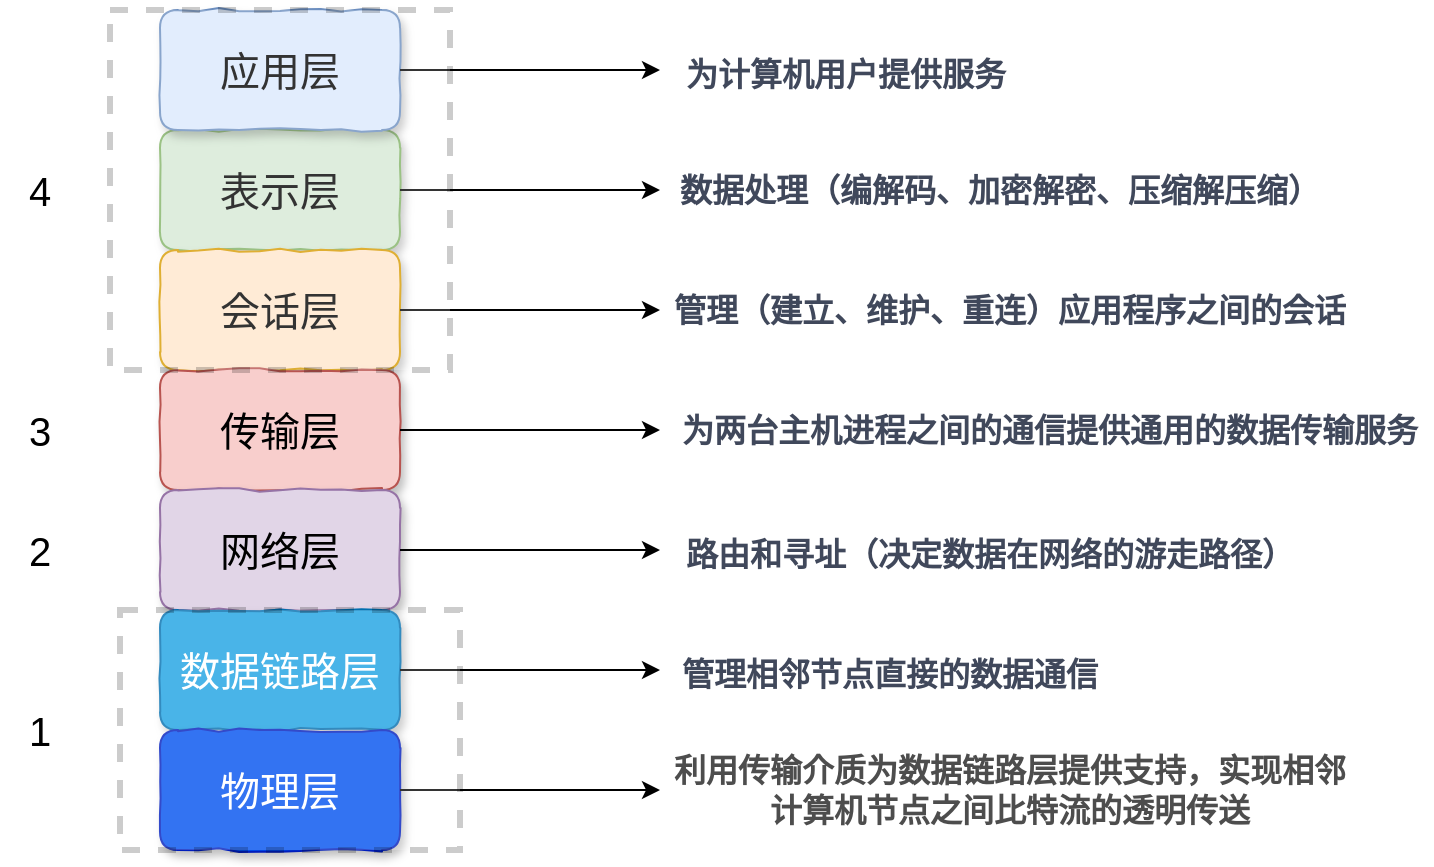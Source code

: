 <mxfile version="13.4.5" type="device"><diagram id="0XygYSvObaGfJKnrfW3A" name="Page-1"><mxGraphModel dx="1106" dy="997" grid="1" gridSize="10" guides="1" tooltips="1" connect="1" arrows="1" fold="1" page="1" pageScale="1" pageWidth="827" pageHeight="1169" math="0" shadow="0"><root><mxCell id="0"/><mxCell id="1" parent="0"/><mxCell id="ATEK8aBSimD5EV_yhx0D-31" value="表示层" style="rounded=1;whiteSpace=wrap;html=1;fontSize=20;fillColor=#d5e8d4;strokeColor=#82b366;glass=0;shadow=1;comic=1;" parent="1" vertex="1"><mxGeometry x="210" y="740" width="120" height="60" as="geometry"/></mxCell><mxCell id="ATEK8aBSimD5EV_yhx0D-32" value="应用层" style="rounded=1;whiteSpace=wrap;html=1;fontSize=20;fillColor=#dae8fc;strokeColor=#6c8ebf;glass=0;shadow=1;comic=1;" parent="1" vertex="1"><mxGeometry x="210" y="680" width="120" height="60" as="geometry"/></mxCell><mxCell id="ATEK8aBSimD5EV_yhx0D-33" value="会话层" style="rounded=1;whiteSpace=wrap;html=1;fontSize=20;fillColor=#ffe6cc;strokeColor=#d79b00;glass=0;shadow=1;comic=1;" parent="1" vertex="1"><mxGeometry x="210" y="800" width="120" height="60" as="geometry"/></mxCell><mxCell id="ATEK8aBSimD5EV_yhx0D-34" value="传输层" style="rounded=1;whiteSpace=wrap;html=1;fontSize=20;fillColor=#f8cecc;strokeColor=#b85450;glass=0;shadow=1;comic=1;" parent="1" vertex="1"><mxGeometry x="210" y="860" width="120" height="60" as="geometry"/></mxCell><mxCell id="ATEK8aBSimD5EV_yhx0D-35" value="网络层" style="rounded=1;whiteSpace=wrap;html=1;fontSize=20;fillColor=#e1d5e7;strokeColor=#9673a6;glass=0;shadow=1;comic=1;" parent="1" vertex="1"><mxGeometry x="210" y="920" width="120" height="60" as="geometry"/></mxCell><mxCell id="ATEK8aBSimD5EV_yhx0D-36" value="数据链路层" style="rounded=1;whiteSpace=wrap;html=1;fontSize=20;fillColor=#1ba1e2;strokeColor=#006EAF;fontColor=#ffffff;glass=0;shadow=1;comic=1;" parent="1" vertex="1"><mxGeometry x="210" y="980" width="120" height="60" as="geometry"/></mxCell><mxCell id="ATEK8aBSimD5EV_yhx0D-37" value="物理层" style="rounded=1;whiteSpace=wrap;html=1;fontSize=20;fillColor=#0050ef;strokeColor=#001DBC;fontColor=#ffffff;glass=0;shadow=1;comic=1;" parent="1" vertex="1"><mxGeometry x="210" y="1040" width="120" height="60" as="geometry"/></mxCell><mxCell id="ATEK8aBSimD5EV_yhx0D-38" value="1" style="text;html=1;strokeColor=none;fillColor=none;align=center;verticalAlign=middle;whiteSpace=wrap;rounded=0;fontSize=20;" parent="1" vertex="1"><mxGeometry x="130" y="1030" width="40" height="20" as="geometry"/></mxCell><mxCell id="ATEK8aBSimD5EV_yhx0D-39" value="2" style="text;html=1;strokeColor=none;fillColor=none;align=center;verticalAlign=middle;whiteSpace=wrap;rounded=0;fontSize=20;" parent="1" vertex="1"><mxGeometry x="130" y="940" width="40" height="20" as="geometry"/></mxCell><mxCell id="ATEK8aBSimD5EV_yhx0D-40" value="" style="endArrow=classic;html=1;fontSize=20;exitX=1;exitY=0.5;exitDx=0;exitDy=0;" parent="1" source="ATEK8aBSimD5EV_yhx0D-32" edge="1"><mxGeometry width="50" height="50" relative="1" as="geometry"><mxPoint x="360" y="710" as="sourcePoint"/><mxPoint x="460" y="710" as="targetPoint"/></mxGeometry></mxCell><mxCell id="ATEK8aBSimD5EV_yhx0D-41" value="&lt;span style=&quot;color: rgb(64 , 72 , 91) ; font-size: 16px ; font-weight: 600 ; background-color: rgb(255 , 255 , 255)&quot;&gt;为计算机用户提供服务&lt;/span&gt;" style="text;html=1;strokeColor=none;fillColor=none;align=center;verticalAlign=middle;whiteSpace=wrap;rounded=0;shadow=1;glass=0;comic=1;fontSize=20;" parent="1" vertex="1"><mxGeometry x="440" y="700" width="226" height="20" as="geometry"/></mxCell><mxCell id="ATEK8aBSimD5EV_yhx0D-42" value="" style="endArrow=classic;html=1;fontSize=20;exitX=1;exitY=0.5;exitDx=0;exitDy=0;" parent="1" edge="1"><mxGeometry width="50" height="50" relative="1" as="geometry"><mxPoint x="330" y="770" as="sourcePoint"/><mxPoint x="460" y="770" as="targetPoint"/></mxGeometry></mxCell><mxCell id="ATEK8aBSimD5EV_yhx0D-43" value="&lt;span style=&quot;color: rgb(64, 72, 91); font-size: 16px; font-weight: 600; background-color: rgb(255, 255, 255);&quot;&gt;数据处理（编解码、加密解密、压缩解压缩）&lt;/span&gt;" style="text;html=1;strokeColor=none;fillColor=none;align=center;verticalAlign=middle;whiteSpace=wrap;rounded=0;shadow=1;glass=0;comic=1;fontSize=16;" parent="1" vertex="1"><mxGeometry x="460" y="760" width="340" height="20" as="geometry"/></mxCell><mxCell id="ATEK8aBSimD5EV_yhx0D-44" value="" style="endArrow=classic;html=1;fontSize=20;exitX=1;exitY=0.5;exitDx=0;exitDy=0;" parent="1" edge="1"><mxGeometry width="50" height="50" relative="1" as="geometry"><mxPoint x="330" y="830" as="sourcePoint"/><mxPoint x="460" y="830" as="targetPoint"/></mxGeometry></mxCell><mxCell id="ATEK8aBSimD5EV_yhx0D-45" value="&lt;span style=&quot;color: rgb(64, 72, 91); font-size: 16px; font-weight: 600; white-space: normal; background-color: rgb(255, 255, 255);&quot;&gt;管理（建立、维护、重连）应用程序之间的会话&lt;/span&gt;" style="text;html=1;strokeColor=none;fillColor=none;align=center;verticalAlign=middle;whiteSpace=wrap;rounded=0;shadow=1;glass=0;comic=1;fontSize=16;" parent="1" vertex="1"><mxGeometry x="460" y="820" width="350" height="20" as="geometry"/></mxCell><mxCell id="ATEK8aBSimD5EV_yhx0D-46" value="" style="endArrow=classic;html=1;fontSize=20;exitX=1;exitY=0.5;exitDx=0;exitDy=0;" parent="1" edge="1"><mxGeometry width="50" height="50" relative="1" as="geometry"><mxPoint x="330" y="890" as="sourcePoint"/><mxPoint x="460" y="890" as="targetPoint"/></mxGeometry></mxCell><mxCell id="ATEK8aBSimD5EV_yhx0D-47" value="&lt;span style=&quot;box-sizing: border-box ; font-weight: 600 ; color: rgb(64 , 72 , 91) ; font-size: 16px ; background-color: rgb(255 , 255 , 255)&quot;&gt;为两台主机进程之间的通信提供通用的数据传输服务&lt;/span&gt;" style="text;html=1;strokeColor=none;fillColor=none;align=center;verticalAlign=middle;whiteSpace=wrap;rounded=0;shadow=1;glass=0;comic=1;fontSize=16;" parent="1" vertex="1"><mxGeometry x="470" y="880" width="370" height="20" as="geometry"/></mxCell><mxCell id="ATEK8aBSimD5EV_yhx0D-48" value="" style="endArrow=classic;html=1;fontSize=20;exitX=1;exitY=0.5;exitDx=0;exitDy=0;" parent="1" edge="1"><mxGeometry width="50" height="50" relative="1" as="geometry"><mxPoint x="330" y="950" as="sourcePoint"/><mxPoint x="460" y="950" as="targetPoint"/></mxGeometry></mxCell><mxCell id="ATEK8aBSimD5EV_yhx0D-49" value="" style="endArrow=classic;html=1;fontSize=20;exitX=1;exitY=0.5;exitDx=0;exitDy=0;" parent="1" edge="1"><mxGeometry width="50" height="50" relative="1" as="geometry"><mxPoint x="330" y="1010" as="sourcePoint"/><mxPoint x="460" y="1010" as="targetPoint"/></mxGeometry></mxCell><mxCell id="ATEK8aBSimD5EV_yhx0D-50" value="" style="endArrow=classic;html=1;fontSize=20;exitX=1;exitY=0.5;exitDx=0;exitDy=0;" parent="1" edge="1"><mxGeometry width="50" height="50" relative="1" as="geometry"><mxPoint x="330" y="1070" as="sourcePoint"/><mxPoint x="460" y="1070" as="targetPoint"/></mxGeometry></mxCell><mxCell id="ATEK8aBSimD5EV_yhx0D-51" value="&lt;span style=&quot;box-sizing: border-box; font-weight: 600; font-size: 16px;&quot;&gt;&lt;font style=&quot;font-size: 16px;&quot;&gt;利用传输介质为数据链路层提供支持，实现相邻计算机节点之间比特流的透明传送&lt;/font&gt;&lt;/span&gt;" style="text;html=1;strokeColor=none;fillColor=none;align=center;verticalAlign=middle;whiteSpace=wrap;rounded=0;shadow=1;glass=0;comic=1;fontSize=16;labelBackgroundColor=none;fontColor=#4D4D4D;" parent="1" vertex="1"><mxGeometry x="465" y="1060" width="340" height="20" as="geometry"/></mxCell><mxCell id="ATEK8aBSimD5EV_yhx0D-52" value="&lt;span style=&quot;box-sizing: border-box ; font-weight: 600 ; color: rgb(64 , 72 , 91) ; font-family: , , &amp;#34;segoe ui&amp;#34; , &amp;#34;helvetica&amp;#34; , &amp;#34;arial&amp;#34; , &amp;#34;apple color emoji&amp;#34; , &amp;#34;segoe ui emoji&amp;#34; , &amp;#34;segoe ui symbol&amp;#34; , &amp;#34;liberation sans&amp;#34; , &amp;#34;pingfang sc&amp;#34; , &amp;#34;microsoft yahei&amp;#34; , &amp;#34;hiragino sans gb&amp;#34; , &amp;#34;wenquanyi micro hei&amp;#34; , &amp;#34;wenquanyi zen hei&amp;#34; , &amp;#34;st heiti&amp;#34; , &amp;#34;simhei&amp;#34; , &amp;#34;simsun&amp;#34; , &amp;#34;wenquanyi zen hei sharp&amp;#34; , sans-serif ; font-size: 16px ; background-color: rgb(255 , 255 , 255)&quot;&gt;路由和寻址（决定数据在网络的游走路径）&lt;/span&gt;" style="text;html=1;strokeColor=none;fillColor=none;align=center;verticalAlign=middle;whiteSpace=wrap;rounded=0;shadow=1;glass=0;comic=1;fontSize=20;" parent="1" vertex="1"><mxGeometry x="440" y="940" width="370" height="20" as="geometry"/></mxCell><mxCell id="ATEK8aBSimD5EV_yhx0D-53" value="&lt;span style=&quot;box-sizing: border-box ; font-weight: 600 ; color: rgb(64 , 72 , 91) ; font-family: , , &amp;#34;segoe ui&amp;#34; , &amp;#34;helvetica&amp;#34; , &amp;#34;arial&amp;#34; , &amp;#34;apple color emoji&amp;#34; , &amp;#34;segoe ui emoji&amp;#34; , &amp;#34;segoe ui symbol&amp;#34; , &amp;#34;liberation sans&amp;#34; , &amp;#34;pingfang sc&amp;#34; , &amp;#34;microsoft yahei&amp;#34; , &amp;#34;hiragino sans gb&amp;#34; , &amp;#34;wenquanyi micro hei&amp;#34; , &amp;#34;wenquanyi zen hei&amp;#34; , &amp;#34;st heiti&amp;#34; , &amp;#34;simhei&amp;#34; , &amp;#34;simsun&amp;#34; , &amp;#34;wenquanyi zen hei sharp&amp;#34; , sans-serif ; font-size: 16px ; background-color: rgb(255 , 255 , 255)&quot;&gt;管理相邻节点直接的数据通信&lt;/span&gt;" style="text;html=1;strokeColor=none;fillColor=none;align=center;verticalAlign=middle;whiteSpace=wrap;rounded=0;shadow=1;glass=0;comic=1;fontSize=20;" parent="1" vertex="1"><mxGeometry x="390" y="1000" width="370" height="20" as="geometry"/></mxCell><mxCell id="ATEK8aBSimD5EV_yhx0D-54" value="" style="rounded=0;whiteSpace=wrap;html=1;opacity=20;gradientColor=none;dashed=1;strokeWidth=3;" parent="1" vertex="1"><mxGeometry x="185" y="680" width="170" height="180" as="geometry"/></mxCell><mxCell id="ATEK8aBSimD5EV_yhx0D-55" value="" style="rounded=0;whiteSpace=wrap;html=1;opacity=20;gradientColor=none;dashed=1;strokeWidth=3;" parent="1" vertex="1"><mxGeometry x="190" y="980" width="170" height="120" as="geometry"/></mxCell><mxCell id="ATEK8aBSimD5EV_yhx0D-56" value="3" style="text;html=1;strokeColor=none;fillColor=none;align=center;verticalAlign=middle;whiteSpace=wrap;rounded=0;fontSize=20;" parent="1" vertex="1"><mxGeometry x="130" y="880" width="40" height="20" as="geometry"/></mxCell><mxCell id="ATEK8aBSimD5EV_yhx0D-57" value="4" style="text;html=1;strokeColor=none;fillColor=none;align=center;verticalAlign=middle;whiteSpace=wrap;rounded=0;fontSize=20;" parent="1" vertex="1"><mxGeometry x="130" y="760" width="40" height="20" as="geometry"/></mxCell></root></mxGraphModel></diagram></mxfile>